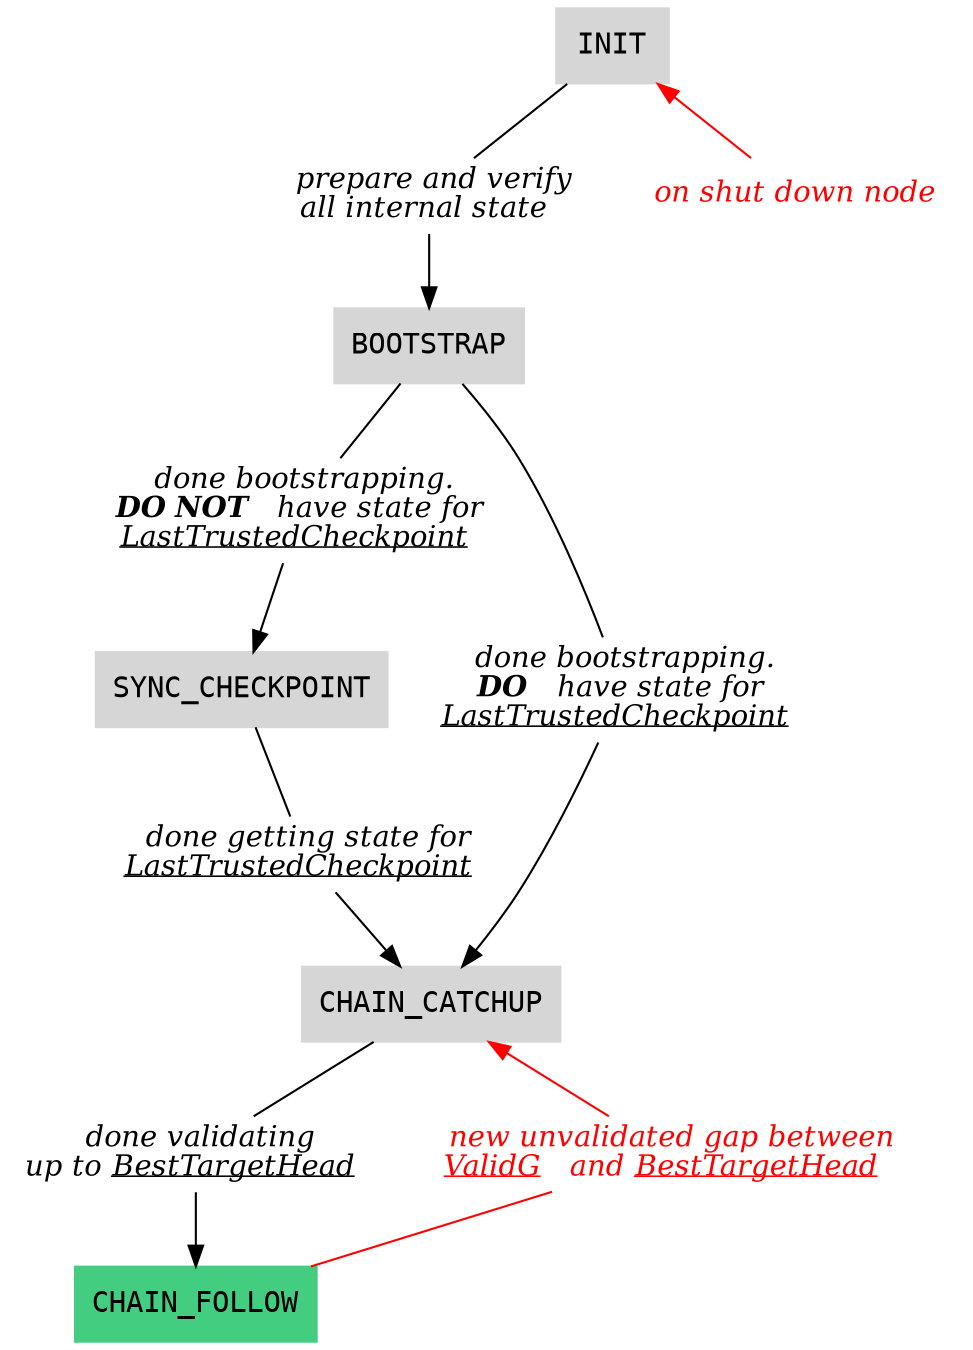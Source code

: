 digraph sector {
  compound=true;
  // splines=curved;
  edge [style=solid]

  { // states
    node [shape=box, fontname="monospace", style=filled, color=gray84]
    INIT
    BOOTSTRAP
    SYNC_CHECKPOINT
    CHAIN_CATCHUP
    CHAIN_FOLLOW [color=seagreen3]
  }

  { // transitions
    node [shape=none]
    init2boot [label=< <i>prepare and verify<br/>all internal state</i> >]
    boot2check [label=< <i>done bootstrapping.<br/><b>DO NOT</b>   have state for<br/><u>LastTrustedCheckpoint</u></i> >]
    boot2catch [label=< <i>done bootstrapping.<br/><b>DO</b>   have state for<br/><u>LastTrustedCheckpoint</u></i> >]
    check2catch [label=< <i>done getting state for<br/><u>LastTrustedCheckpoint</u></i> >]
    catch2follow [label=< <i>done validating<br/>up to <u>BestTargetHead</u></i> >]
    {
      follow2catch [label=< <i>new unvalidated gap between<br/><u>ValidG</u>   and <u>BestTargetHead</u></i> >, constraint=false, color=red, fontcolor=red]
      follow2init [label=< <i>on shut down node</i> >, constraint=false, color=red, fontcolor=red, pos="6,3!"]
    }
  }

  { // transition 1
    edge [arrowhead=none]
    INIT            -> init2boot
    BOOTSTRAP       -> boot2check
    BOOTSTRAP       -> boot2catch
    SYNC_CHECKPOINT -> check2catch
    CHAIN_CATCHUP   -> catch2follow
  }

  { // transition 2
    init2boot       -> BOOTSTRAP
    boot2check      -> SYNC_CHECKPOINT
    boot2catch      -> CHAIN_CATCHUP
    check2catch     -> CHAIN_CATCHUP
    catch2follow    -> CHAIN_FOLLOW
  }

  { // transition backs (reversed)
    {
      edge [dir=back]
      CHAIN_CATCHUP   -> follow2catch    [color=red]
      INIT            -> follow2init     [color=red]
    }

    {
      edge [dir=none]
      follow2catch    -> CHAIN_FOLLOW    [constraint=false, color=red]
      // follow2init     -> CHAIN_FOLLOW    [color=red]
    }
  }
}
